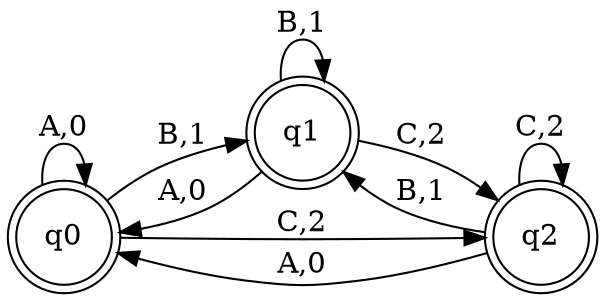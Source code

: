 digraph TP02_01 {
	rankdir=LR;
	graph [dpi = 300];
	node [shape = doublecircle]; q0 q1 q2;
	node [shape = circle];
	q0 -> q0 [ label = "A,0" ];
	q0 -> q1 [ label = "B,1" ];
	q0 -> q2 [ label = "C,2" ];
	q1 -> q0 [ label = "A,0" ];
	q1 -> q1 [ label = "B,1" ];
	q1 -> q2 [ label = "C,2" ];
	q2 -> q0 [ label = "A,0" ];
	q2 -> q1 [ label = "B,1" ];
	q2 -> q2 [ label = "C,2" ];
}

